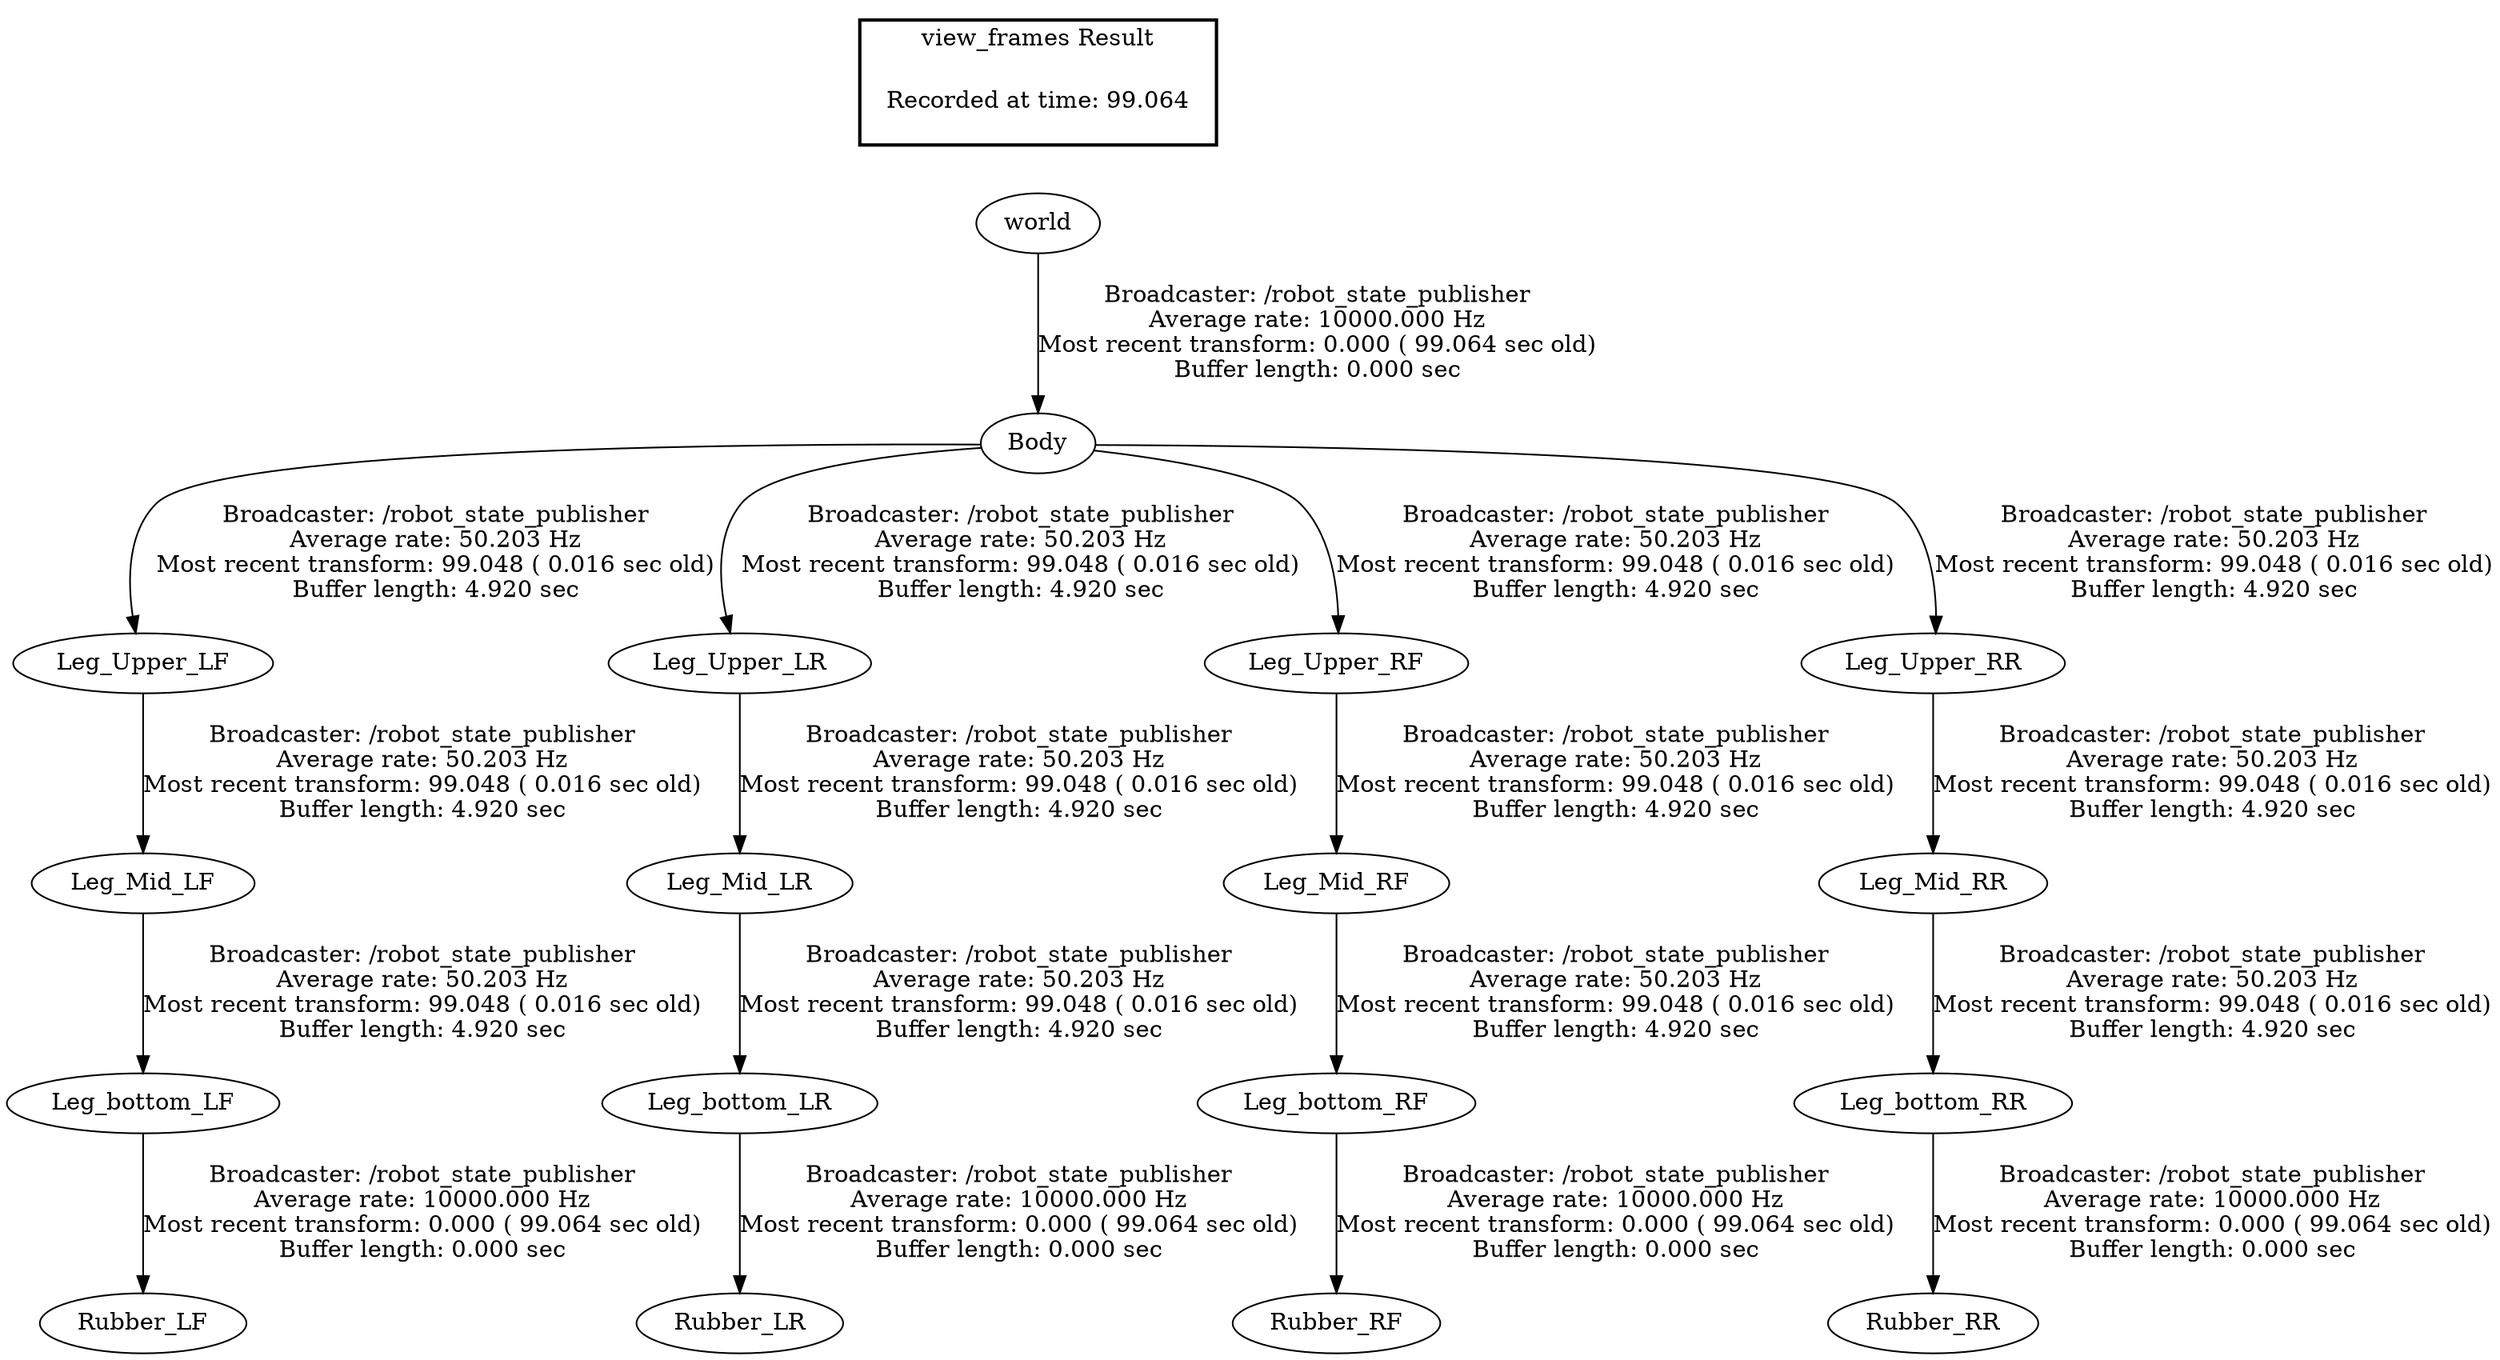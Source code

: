 digraph G {
"world" -> "Body"[label="Broadcaster: /robot_state_publisher\nAverage rate: 10000.000 Hz\nMost recent transform: 0.000 ( 99.064 sec old)\nBuffer length: 0.000 sec\n"];
"Leg_bottom_LF" -> "Rubber_LF"[label="Broadcaster: /robot_state_publisher\nAverage rate: 10000.000 Hz\nMost recent transform: 0.000 ( 99.064 sec old)\nBuffer length: 0.000 sec\n"];
"Leg_Mid_LF" -> "Leg_bottom_LF"[label="Broadcaster: /robot_state_publisher\nAverage rate: 50.203 Hz\nMost recent transform: 99.048 ( 0.016 sec old)\nBuffer length: 4.920 sec\n"];
"Leg_bottom_LR" -> "Rubber_LR"[label="Broadcaster: /robot_state_publisher\nAverage rate: 10000.000 Hz\nMost recent transform: 0.000 ( 99.064 sec old)\nBuffer length: 0.000 sec\n"];
"Leg_Mid_LR" -> "Leg_bottom_LR"[label="Broadcaster: /robot_state_publisher\nAverage rate: 50.203 Hz\nMost recent transform: 99.048 ( 0.016 sec old)\nBuffer length: 4.920 sec\n"];
"Leg_bottom_RF" -> "Rubber_RF"[label="Broadcaster: /robot_state_publisher\nAverage rate: 10000.000 Hz\nMost recent transform: 0.000 ( 99.064 sec old)\nBuffer length: 0.000 sec\n"];
"Leg_Mid_RF" -> "Leg_bottom_RF"[label="Broadcaster: /robot_state_publisher\nAverage rate: 50.203 Hz\nMost recent transform: 99.048 ( 0.016 sec old)\nBuffer length: 4.920 sec\n"];
"Leg_bottom_RR" -> "Rubber_RR"[label="Broadcaster: /robot_state_publisher\nAverage rate: 10000.000 Hz\nMost recent transform: 0.000 ( 99.064 sec old)\nBuffer length: 0.000 sec\n"];
"Leg_Mid_RR" -> "Leg_bottom_RR"[label="Broadcaster: /robot_state_publisher\nAverage rate: 50.203 Hz\nMost recent transform: 99.048 ( 0.016 sec old)\nBuffer length: 4.920 sec\n"];
"Body" -> "Leg_Upper_LF"[label="Broadcaster: /robot_state_publisher\nAverage rate: 50.203 Hz\nMost recent transform: 99.048 ( 0.016 sec old)\nBuffer length: 4.920 sec\n"];
"Leg_Upper_LF" -> "Leg_Mid_LF"[label="Broadcaster: /robot_state_publisher\nAverage rate: 50.203 Hz\nMost recent transform: 99.048 ( 0.016 sec old)\nBuffer length: 4.920 sec\n"];
"Body" -> "Leg_Upper_LR"[label="Broadcaster: /robot_state_publisher\nAverage rate: 50.203 Hz\nMost recent transform: 99.048 ( 0.016 sec old)\nBuffer length: 4.920 sec\n"];
"Leg_Upper_LR" -> "Leg_Mid_LR"[label="Broadcaster: /robot_state_publisher\nAverage rate: 50.203 Hz\nMost recent transform: 99.048 ( 0.016 sec old)\nBuffer length: 4.920 sec\n"];
"Body" -> "Leg_Upper_RF"[label="Broadcaster: /robot_state_publisher\nAverage rate: 50.203 Hz\nMost recent transform: 99.048 ( 0.016 sec old)\nBuffer length: 4.920 sec\n"];
"Leg_Upper_RF" -> "Leg_Mid_RF"[label="Broadcaster: /robot_state_publisher\nAverage rate: 50.203 Hz\nMost recent transform: 99.048 ( 0.016 sec old)\nBuffer length: 4.920 sec\n"];
"Body" -> "Leg_Upper_RR"[label="Broadcaster: /robot_state_publisher\nAverage rate: 50.203 Hz\nMost recent transform: 99.048 ( 0.016 sec old)\nBuffer length: 4.920 sec\n"];
"Leg_Upper_RR" -> "Leg_Mid_RR"[label="Broadcaster: /robot_state_publisher\nAverage rate: 50.203 Hz\nMost recent transform: 99.048 ( 0.016 sec old)\nBuffer length: 4.920 sec\n"];
edge [style=invis];
 subgraph cluster_legend { style=bold; color=black; label ="view_frames Result";
"Recorded at time: 99.064"[ shape=plaintext ] ;
 }->"world";
}